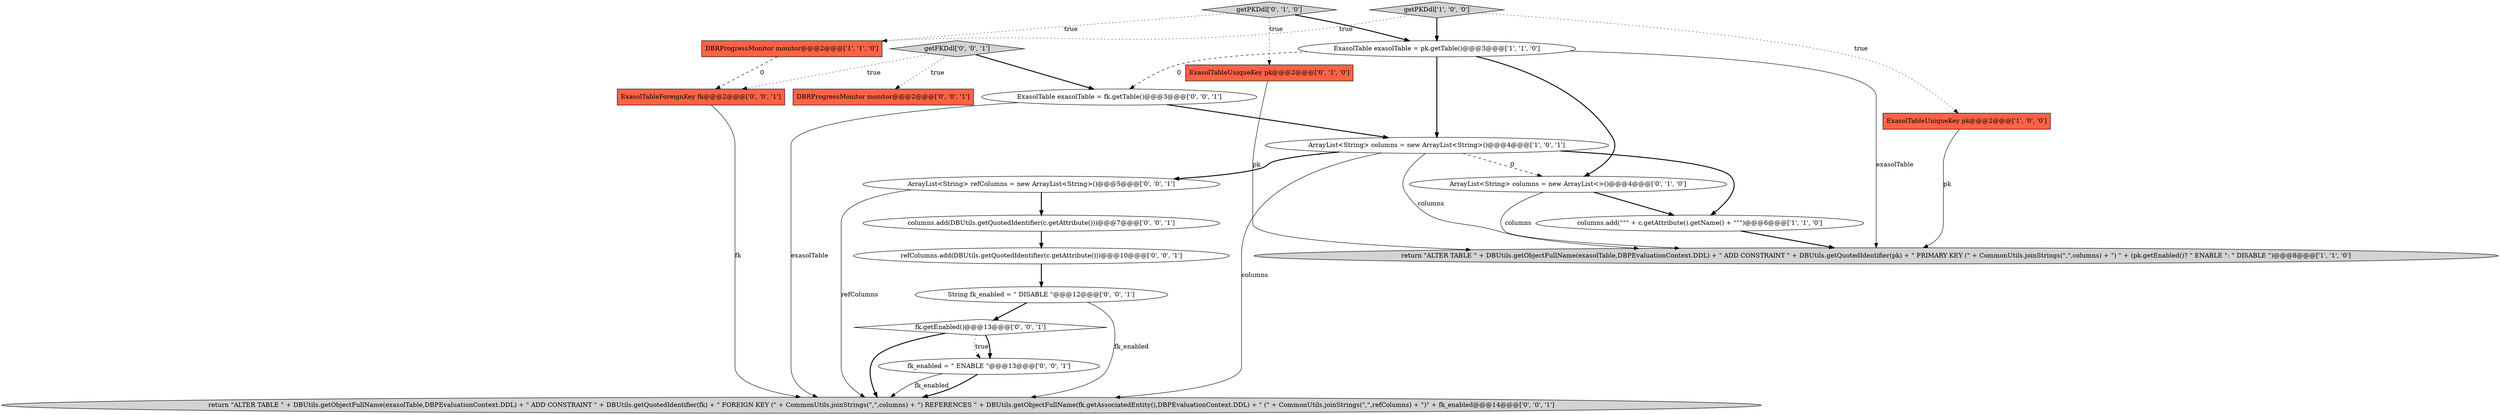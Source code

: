 digraph {
15 [style = filled, label = "refColumns.add(DBUtils.getQuotedIdentifier(c.getAttribute()))@@@10@@@['0', '0', '1']", fillcolor = white, shape = ellipse image = "AAA0AAABBB3BBB"];
6 [style = filled, label = "columns.add(\"\"\" + c.getAttribute().getName() + \"\"\")@@@6@@@['1', '1', '0']", fillcolor = white, shape = ellipse image = "AAA0AAABBB1BBB"];
3 [style = filled, label = "DBRProgressMonitor monitor@@@2@@@['1', '1', '0']", fillcolor = tomato, shape = box image = "AAA0AAABBB1BBB"];
4 [style = filled, label = "return \"ALTER TABLE \" + DBUtils.getObjectFullName(exasolTable,DBPEvaluationContext.DDL) + \" ADD CONSTRAINT \" + DBUtils.getQuotedIdentifier(pk) + \" PRIMARY KEY (\" + CommonUtils.joinStrings(\",\",columns) + \") \" + (pk.getEnabled()? \" ENABLE \": \" DISABLE \")@@@8@@@['1', '1', '0']", fillcolor = lightgray, shape = ellipse image = "AAA0AAABBB1BBB"];
5 [style = filled, label = "ArrayList<String> columns = new ArrayList<String>()@@@4@@@['1', '0', '1']", fillcolor = white, shape = ellipse image = "AAA0AAABBB1BBB"];
13 [style = filled, label = "fk.getEnabled()@@@13@@@['0', '0', '1']", fillcolor = white, shape = diamond image = "AAA0AAABBB3BBB"];
2 [style = filled, label = "ExasolTable exasolTable = pk.getTable()@@@3@@@['1', '1', '0']", fillcolor = white, shape = ellipse image = "AAA0AAABBB1BBB"];
18 [style = filled, label = "String fk_enabled = \" DISABLE \"@@@12@@@['0', '0', '1']", fillcolor = white, shape = ellipse image = "AAA0AAABBB3BBB"];
9 [style = filled, label = "getPKDdl['0', '1', '0']", fillcolor = lightgray, shape = diamond image = "AAA0AAABBB2BBB"];
0 [style = filled, label = "getPKDdl['1', '0', '0']", fillcolor = lightgray, shape = diamond image = "AAA0AAABBB1BBB"];
1 [style = filled, label = "ExasolTableUniqueKey pk@@@2@@@['1', '0', '0']", fillcolor = tomato, shape = box image = "AAA0AAABBB1BBB"];
16 [style = filled, label = "ExasolTableForeignKey fk@@@2@@@['0', '0', '1']", fillcolor = tomato, shape = box image = "AAA0AAABBB3BBB"];
10 [style = filled, label = "ArrayList<String> refColumns = new ArrayList<String>()@@@5@@@['0', '0', '1']", fillcolor = white, shape = ellipse image = "AAA0AAABBB3BBB"];
7 [style = filled, label = "ArrayList<String> columns = new ArrayList<>()@@@4@@@['0', '1', '0']", fillcolor = white, shape = ellipse image = "AAA1AAABBB2BBB"];
12 [style = filled, label = "columns.add(DBUtils.getQuotedIdentifier(c.getAttribute()))@@@7@@@['0', '0', '1']", fillcolor = white, shape = ellipse image = "AAA0AAABBB3BBB"];
8 [style = filled, label = "ExasolTableUniqueKey pk@@@2@@@['0', '1', '0']", fillcolor = tomato, shape = box image = "AAA0AAABBB2BBB"];
20 [style = filled, label = "fk_enabled = \" ENABLE \"@@@13@@@['0', '0', '1']", fillcolor = white, shape = ellipse image = "AAA0AAABBB3BBB"];
11 [style = filled, label = "DBRProgressMonitor monitor@@@2@@@['0', '0', '1']", fillcolor = tomato, shape = box image = "AAA0AAABBB3BBB"];
17 [style = filled, label = "ExasolTable exasolTable = fk.getTable()@@@3@@@['0', '0', '1']", fillcolor = white, shape = ellipse image = "AAA0AAABBB3BBB"];
19 [style = filled, label = "getFKDdl['0', '0', '1']", fillcolor = lightgray, shape = diamond image = "AAA0AAABBB3BBB"];
14 [style = filled, label = "return \"ALTER TABLE \" + DBUtils.getObjectFullName(exasolTable,DBPEvaluationContext.DDL) + \" ADD CONSTRAINT \" + DBUtils.getQuotedIdentifier(fk) + \" FOREIGN KEY (\" + CommonUtils.joinStrings(\",\",columns) + \") REFERENCES \" + DBUtils.getObjectFullName(fk.getAssociatedEntity(),DBPEvaluationContext.DDL) + \" (\" + CommonUtils.joinStrings(\",\",refColumns) + \")\" + fk_enabled@@@14@@@['0', '0', '1']", fillcolor = lightgray, shape = ellipse image = "AAA0AAABBB3BBB"];
5->7 [style = dashed, label="0"];
17->14 [style = solid, label="exasolTable"];
2->4 [style = solid, label="exasolTable"];
9->8 [style = dotted, label="true"];
0->1 [style = dotted, label="true"];
1->4 [style = solid, label="pk"];
6->4 [style = bold, label=""];
15->18 [style = bold, label=""];
2->7 [style = bold, label=""];
5->14 [style = solid, label="columns"];
3->16 [style = dashed, label="0"];
2->5 [style = bold, label=""];
2->17 [style = dashed, label="0"];
12->15 [style = bold, label=""];
5->4 [style = solid, label="columns"];
7->6 [style = bold, label=""];
9->2 [style = bold, label=""];
18->13 [style = bold, label=""];
0->3 [style = dotted, label="true"];
18->14 [style = solid, label="fk_enabled"];
5->10 [style = bold, label=""];
10->12 [style = bold, label=""];
19->16 [style = dotted, label="true"];
10->14 [style = solid, label="refColumns"];
19->11 [style = dotted, label="true"];
19->17 [style = bold, label=""];
13->20 [style = dotted, label="true"];
7->4 [style = solid, label="columns"];
8->4 [style = solid, label="pk"];
9->3 [style = dotted, label="true"];
20->14 [style = solid, label="fk_enabled"];
0->2 [style = bold, label=""];
13->20 [style = bold, label=""];
13->14 [style = bold, label=""];
20->14 [style = bold, label=""];
16->14 [style = solid, label="fk"];
17->5 [style = bold, label=""];
5->6 [style = bold, label=""];
}
